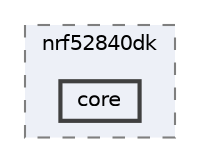 digraph "/home/mj/Desktop/IoT-Chat-Digitalization/blinky/bin/nrf52840dk/core"
{
 // LATEX_PDF_SIZE
  bgcolor="transparent";
  edge [fontname=Helvetica,fontsize=10,labelfontname=Helvetica,labelfontsize=10];
  node [fontname=Helvetica,fontsize=10,shape=box,height=0.2,width=0.4];
  compound=true
  subgraph clusterdir_343974199795a6d2928bdf99c76c1c22 {
    graph [ bgcolor="#edf0f7", pencolor="grey50", label="nrf52840dk", fontname=Helvetica,fontsize=10 style="filled,dashed", URL="dir_343974199795a6d2928bdf99c76c1c22.html",tooltip=""]
  dir_8433b619b8e630b10dfd13d45fa2f8d3 [label="core", fillcolor="#edf0f7", color="grey25", style="filled,bold", URL="dir_8433b619b8e630b10dfd13d45fa2f8d3.html",tooltip=""];
  }
}
